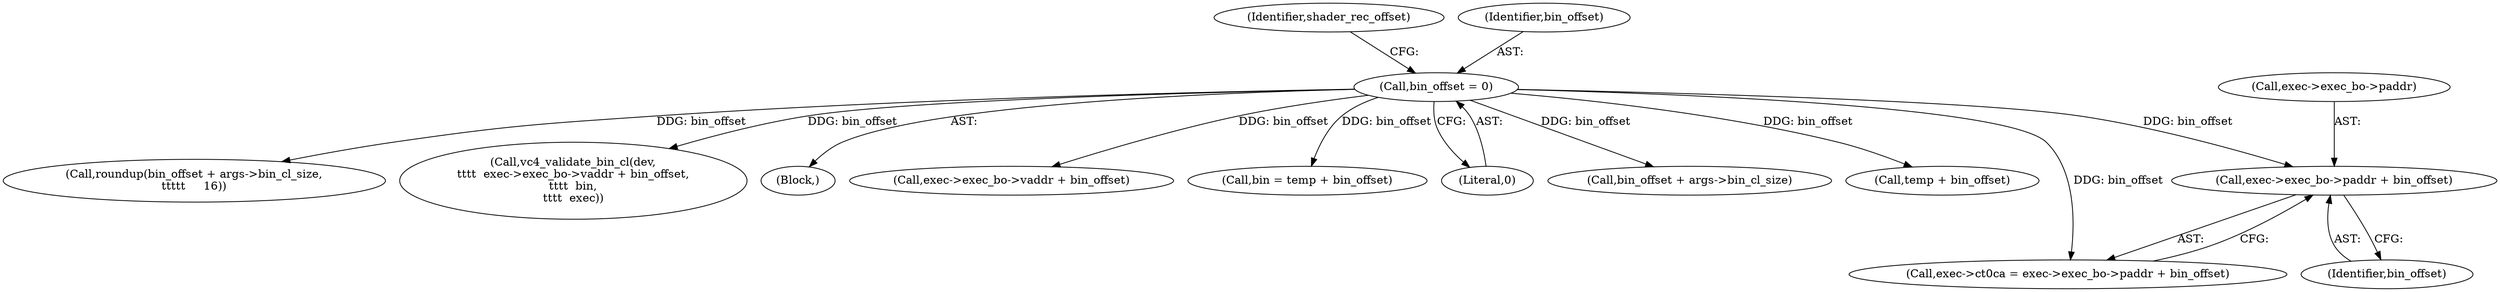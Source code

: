 digraph "0_linux_0f2ff82e11c86c05d051cae32b58226392d33bbf@pointer" {
"1000348" [label="(Call,exec->exec_bo->paddr + bin_offset)"];
"1000122" [label="(Call,bin_offset = 0)"];
"1000122" [label="(Call,bin_offset = 0)"];
"1000128" [label="(Call,roundup(bin_offset + args->bin_cl_size,\n\t\t\t\t\t     16))"];
"1000420" [label="(Call,vc4_validate_bin_cl(dev,\n\t\t\t\t  exec->exec_bo->vaddr + bin_offset,\n\t\t\t\t  bin,\n\t\t\t\t  exec))"];
"1000348" [label="(Call,exec->exec_bo->paddr + bin_offset)"];
"1000105" [label="(Block,)"];
"1000127" [label="(Identifier,shader_rec_offset)"];
"1000422" [label="(Call,exec->exec_bo->vaddr + bin_offset)"];
"1000123" [label="(Identifier,bin_offset)"];
"1000349" [label="(Call,exec->exec_bo->paddr)"];
"1000210" [label="(Call,bin = temp + bin_offset)"];
"1000124" [label="(Literal,0)"];
"1000129" [label="(Call,bin_offset + args->bin_cl_size)"];
"1000354" [label="(Identifier,bin_offset)"];
"1000212" [label="(Call,temp + bin_offset)"];
"1000344" [label="(Call,exec->ct0ca = exec->exec_bo->paddr + bin_offset)"];
"1000348" -> "1000344"  [label="AST: "];
"1000348" -> "1000354"  [label="CFG: "];
"1000349" -> "1000348"  [label="AST: "];
"1000354" -> "1000348"  [label="AST: "];
"1000344" -> "1000348"  [label="CFG: "];
"1000122" -> "1000348"  [label="DDG: bin_offset"];
"1000122" -> "1000105"  [label="AST: "];
"1000122" -> "1000124"  [label="CFG: "];
"1000123" -> "1000122"  [label="AST: "];
"1000124" -> "1000122"  [label="AST: "];
"1000127" -> "1000122"  [label="CFG: "];
"1000122" -> "1000128"  [label="DDG: bin_offset"];
"1000122" -> "1000129"  [label="DDG: bin_offset"];
"1000122" -> "1000210"  [label="DDG: bin_offset"];
"1000122" -> "1000212"  [label="DDG: bin_offset"];
"1000122" -> "1000344"  [label="DDG: bin_offset"];
"1000122" -> "1000420"  [label="DDG: bin_offset"];
"1000122" -> "1000422"  [label="DDG: bin_offset"];
}
